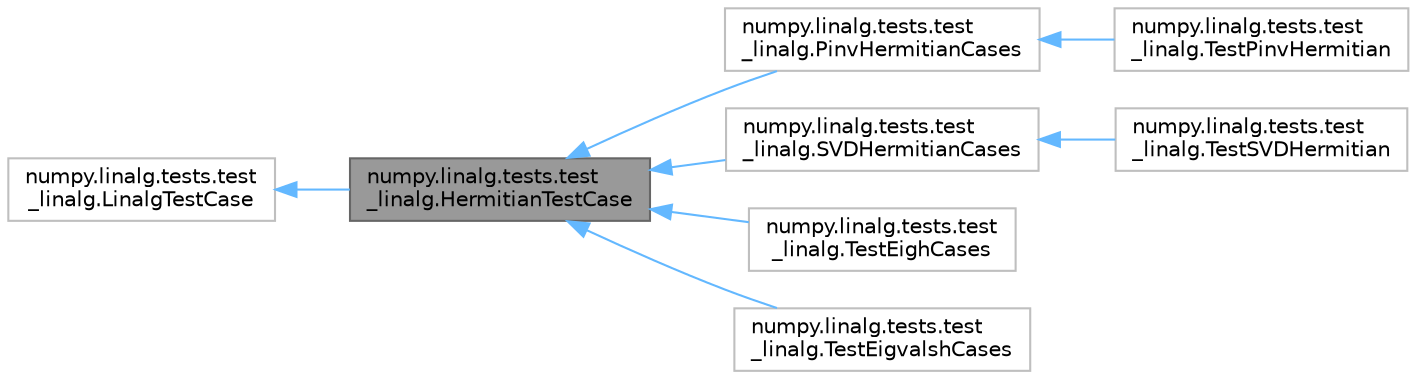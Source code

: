 digraph "numpy.linalg.tests.test_linalg.HermitianTestCase"
{
 // LATEX_PDF_SIZE
  bgcolor="transparent";
  edge [fontname=Helvetica,fontsize=10,labelfontname=Helvetica,labelfontsize=10];
  node [fontname=Helvetica,fontsize=10,shape=box,height=0.2,width=0.4];
  rankdir="LR";
  Node1 [id="Node000001",label="numpy.linalg.tests.test\l_linalg.HermitianTestCase",height=0.2,width=0.4,color="gray40", fillcolor="grey60", style="filled", fontcolor="black",tooltip=" "];
  Node2 -> Node1 [id="edge1_Node000001_Node000002",dir="back",color="steelblue1",style="solid",tooltip=" "];
  Node2 [id="Node000002",label="numpy.linalg.tests.test\l_linalg.LinalgTestCase",height=0.2,width=0.4,color="grey75", fillcolor="white", style="filled",URL="$df/d23/classnumpy_1_1linalg_1_1tests_1_1test__linalg_1_1LinalgTestCase.html",tooltip=" "];
  Node1 -> Node3 [id="edge2_Node000001_Node000003",dir="back",color="steelblue1",style="solid",tooltip=" "];
  Node3 [id="Node000003",label="numpy.linalg.tests.test\l_linalg.PinvHermitianCases",height=0.2,width=0.4,color="grey75", fillcolor="white", style="filled",URL="$d2/dc7/classnumpy_1_1linalg_1_1tests_1_1test__linalg_1_1PinvHermitianCases.html",tooltip=" "];
  Node3 -> Node4 [id="edge3_Node000003_Node000004",dir="back",color="steelblue1",style="solid",tooltip=" "];
  Node4 [id="Node000004",label="numpy.linalg.tests.test\l_linalg.TestPinvHermitian",height=0.2,width=0.4,color="grey75", fillcolor="white", style="filled",URL="$d7/d20/classnumpy_1_1linalg_1_1tests_1_1test__linalg_1_1TestPinvHermitian.html",tooltip=" "];
  Node1 -> Node5 [id="edge4_Node000001_Node000005",dir="back",color="steelblue1",style="solid",tooltip=" "];
  Node5 [id="Node000005",label="numpy.linalg.tests.test\l_linalg.SVDHermitianCases",height=0.2,width=0.4,color="grey75", fillcolor="white", style="filled",URL="$da/d93/classnumpy_1_1linalg_1_1tests_1_1test__linalg_1_1SVDHermitianCases.html",tooltip=" "];
  Node5 -> Node6 [id="edge5_Node000005_Node000006",dir="back",color="steelblue1",style="solid",tooltip=" "];
  Node6 [id="Node000006",label="numpy.linalg.tests.test\l_linalg.TestSVDHermitian",height=0.2,width=0.4,color="grey75", fillcolor="white", style="filled",URL="$d1/d2a/classnumpy_1_1linalg_1_1tests_1_1test__linalg_1_1TestSVDHermitian.html",tooltip=" "];
  Node1 -> Node7 [id="edge6_Node000001_Node000007",dir="back",color="steelblue1",style="solid",tooltip=" "];
  Node7 [id="Node000007",label="numpy.linalg.tests.test\l_linalg.TestEighCases",height=0.2,width=0.4,color="grey75", fillcolor="white", style="filled",URL="$df/ddc/classnumpy_1_1linalg_1_1tests_1_1test__linalg_1_1TestEighCases.html",tooltip=" "];
  Node1 -> Node8 [id="edge7_Node000001_Node000008",dir="back",color="steelblue1",style="solid",tooltip=" "];
  Node8 [id="Node000008",label="numpy.linalg.tests.test\l_linalg.TestEigvalshCases",height=0.2,width=0.4,color="grey75", fillcolor="white", style="filled",URL="$d2/d30/classnumpy_1_1linalg_1_1tests_1_1test__linalg_1_1TestEigvalshCases.html",tooltip=" "];
}
